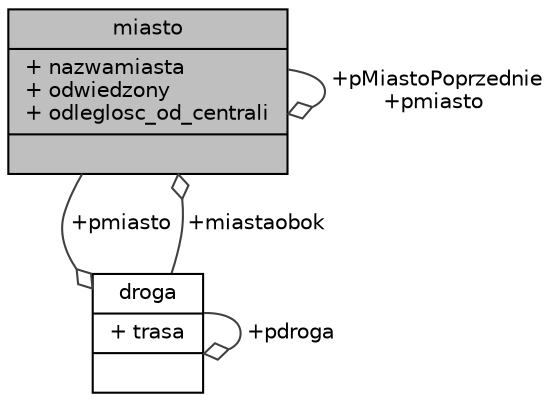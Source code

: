 digraph "miasto"
{
  edge [fontname="Helvetica",fontsize="10",labelfontname="Helvetica",labelfontsize="10"];
  node [fontname="Helvetica",fontsize="10",shape=record];
  Node1 [label="{miasto\n|+ nazwamiasta\l+ odwiedzony\l+ odleglosc_od_centrali\l|}",height=0.2,width=0.4,color="black", fillcolor="grey75", style="filled", fontcolor="black"];
  Node2 -> Node1 [color="grey25",fontsize="10",style="solid",label=" +miastaobok" ,arrowhead="odiamond",fontname="Helvetica"];
  Node2 [label="{droga\n|+ trasa\l|}",height=0.2,width=0.4,color="black", fillcolor="white", style="filled",URL="$structdroga.html"];
  Node2 -> Node2 [color="grey25",fontsize="10",style="solid",label=" +pdroga" ,arrowhead="odiamond",fontname="Helvetica"];
  Node1 -> Node2 [color="grey25",fontsize="10",style="solid",label=" +pmiasto" ,arrowhead="odiamond",fontname="Helvetica"];
  Node1 -> Node1 [color="grey25",fontsize="10",style="solid",label=" +pMiastoPoprzednie\n+pmiasto" ,arrowhead="odiamond",fontname="Helvetica"];
}
